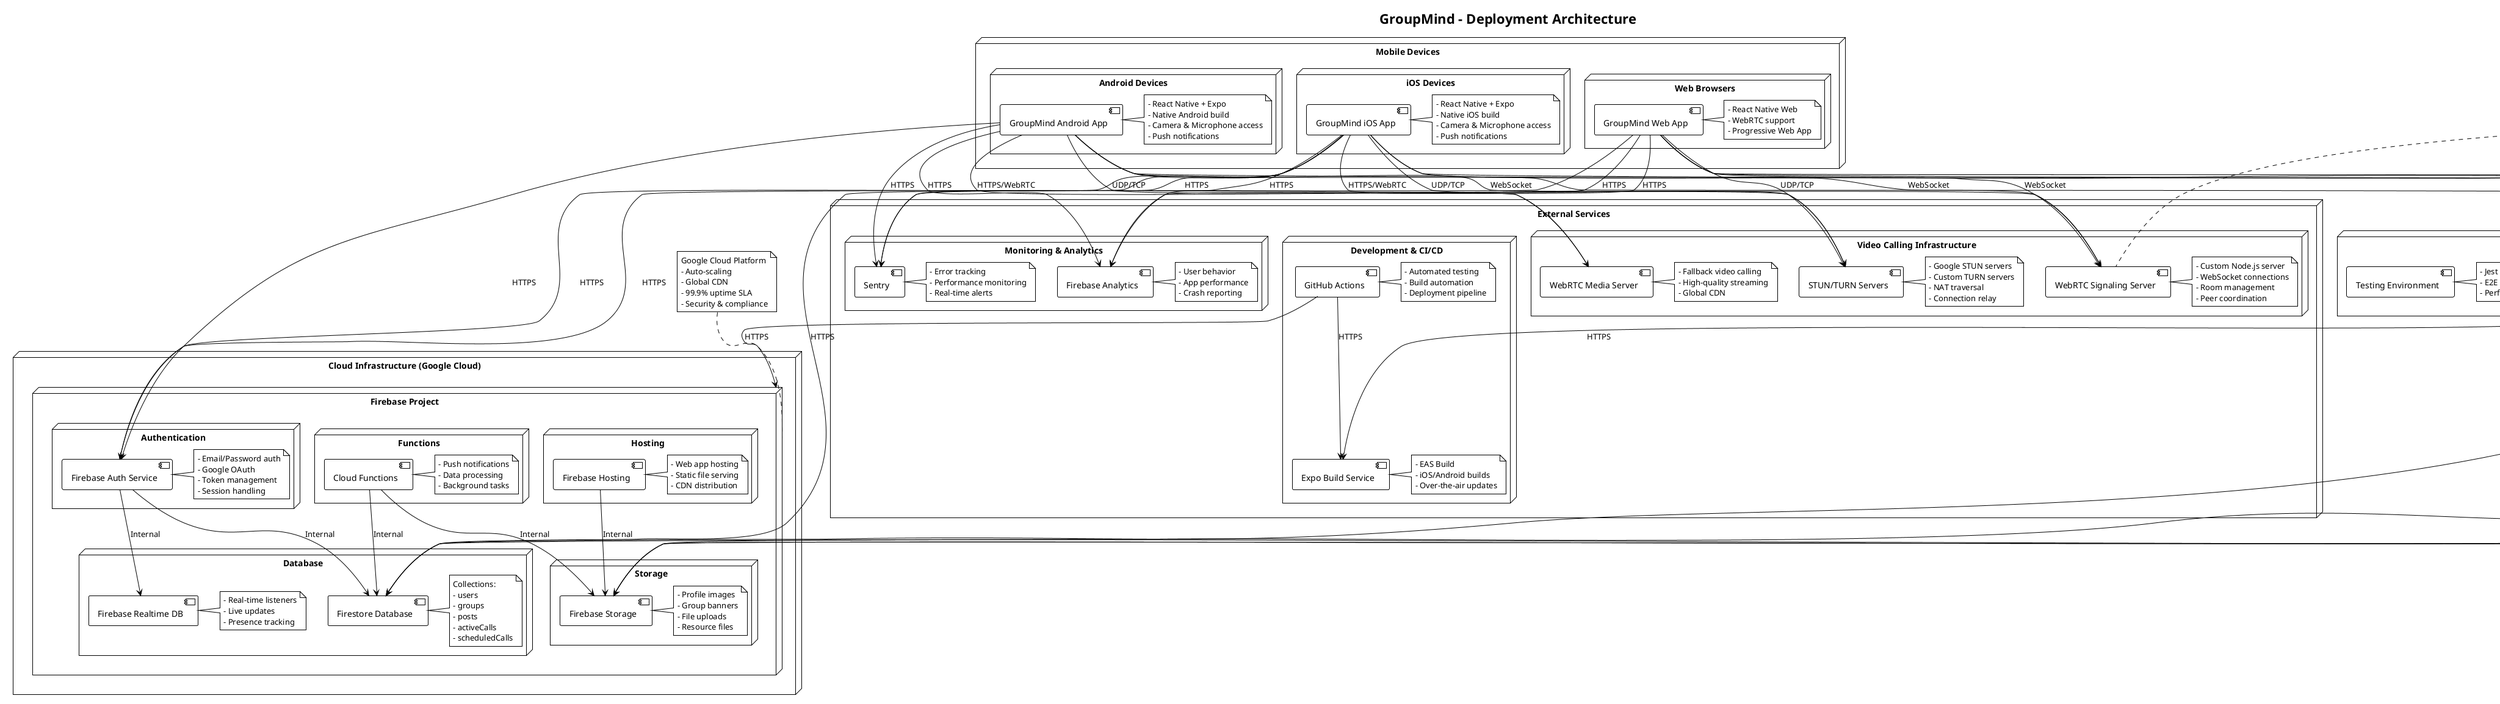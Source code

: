 @startuml Deployment Architecture
!theme plain
skinparam maxMessageSize 150
skinparam sequenceMessageAlign center
skinparam ParticipantPadding 20
skinparam BoxPadding 10
skinparam pageWidth 1200

title GroupMind - Deployment Architecture

node "Mobile Devices" {
  node "iOS Devices" {
    [GroupMind iOS App]
    note right
      - React Native + Expo
      - Native iOS build
      - Camera & Microphone access
      - Push notifications
    end note
  }
  
  node "Android Devices" {
    [GroupMind Android App]
    note right
      - React Native + Expo
      - Native Android build
      - Camera & Microphone access
      - Push notifications
    end note
  }
  
  node "Web Browsers" {
    [GroupMind Web App]
    note right
      - React Native Web
      - WebRTC support
      - Progressive Web App
    end note
  }
}

node "Cloud Infrastructure (Google Cloud)" {
  node "Firebase Project" {
    node "Authentication" {
      [Firebase Auth Service]
      note right
        - Email/Password auth
        - Google OAuth
        - Token management
        - Session handling
      end note
    }
    
    node "Database" {
      [Firestore Database]
      note right
        Collections:
        - users
        - groups
        - posts
        - activeCalls
        - scheduledCalls
      end note
      
      [Firebase Realtime DB]
      note right
        - Real-time listeners
        - Live updates
        - Presence tracking
      end note
    }
    
    node "Storage" {
      [Firebase Storage]
      note right
        - Profile images
        - Group banners
        - File uploads
        - Resource files
      end note
    }
    
    node "Functions" {
      [Cloud Functions]
      note right
        - Push notifications
        - Data processing
        - Background tasks
      end note
    }
    
    node "Hosting" {
      [Firebase Hosting]
      note right
        - Web app hosting
        - Static file serving
        - CDN distribution
      end note
    }
  }
}

node "External Services" {
  node "Video Calling Infrastructure" {
    [WebRTC Signaling Server]
    note right
      - Custom Node.js server
      - WebSocket connections
      - Room management
      - Peer coordination
    end note
    
    [STUN/TURN Servers]
    note right
      - Google STUN servers
      - Custom TURN servers
      - NAT traversal
      - Connection relay
    end note
    
    [WebRTC Media Server]
    note right
      - Fallback video calling
      - High-quality streaming
      - Global CDN
    end note
  }
  
  node "Development & CI/CD" {
    [Expo Build Service]
    note right
      - EAS Build
      - iOS/Android builds
      - Over-the-air updates
    end note
    
    [GitHub Actions]
    note right
      - Automated testing
      - Build automation
      - Deployment pipeline
    end note
  }
  
  node "Monitoring & Analytics" {
    [Firebase Analytics]
    note right
      - User behavior
      - App performance
      - Crash reporting
    end note
    
    [Sentry]
    note right
      - Error tracking
      - Performance monitoring
      - Real-time alerts
    end note
  }
}

node "Development Environment" {
  [Local Development]
  note right
    - Expo CLI
    - Metro bundler
    - Hot reloading
    - Debug tools
  end note
  
  [Testing Environment]
  note right
    - Jest testing
    - E2E testing
    - Performance testing
  end note
}

' Mobile to Cloud connections
[GroupMind iOS App] --> [Firebase Auth Service] : HTTPS
[GroupMind Android App] --> [Firebase Auth Service] : HTTPS
[GroupMind Web App] --> [Firebase Auth Service] : HTTPS

[GroupMind iOS App] --> [Firestore Database] : HTTPS
[GroupMind Android App] --> [Firestore Database] : HTTPS
[GroupMind Web App] --> [Firestore Database] : HTTPS

[GroupMind iOS App] --> [Firebase Storage] : HTTPS
[GroupMind Android App] --> [Firebase Storage] : HTTPS
[GroupMind Web App] --> [Firebase Storage] : HTTPS

' Video calling connections
[GroupMind iOS App] --> [WebRTC Signaling Server] : WebSocket
[GroupMind Android App] --> [WebRTC Signaling Server] : WebSocket
[GroupMind Web App] --> [WebRTC Signaling Server] : WebSocket

[GroupMind iOS App] --> [STUN/TURN Servers] : UDP/TCP
[GroupMind Android App] --> [STUN/TURN Servers] : UDP/TCP
[GroupMind Web App] --> [STUN/TURN Servers] : UDP/TCP

[GroupMind iOS App] --> [WebRTC Media Server] : HTTPS/WebRTC
[GroupMind Android App] --> [WebRTC Media Server] : HTTPS/WebRTC

' Development connections
[Local Development] --> [Expo Build Service] : HTTPS
[GitHub Actions] --> [Expo Build Service] : HTTPS
[GitHub Actions] --> [Firebase Project] : HTTPS

' Monitoring connections
[GroupMind iOS App] --> [Firebase Analytics] : HTTPS
[GroupMind Android App] --> [Firebase Analytics] : HTTPS
[GroupMind Web App] --> [Firebase Analytics] : HTTPS

[GroupMind iOS App] --> [Sentry] : HTTPS
[GroupMind Android App] --> [Sentry] : HTTPS
[GroupMind Web App] --> [Sentry] : HTTPS

' Internal Firebase connections
[Firebase Auth Service] --> [Firestore Database] : Internal
[Firebase Auth Service] --> [Firebase Realtime DB] : Internal
[Cloud Functions] --> [Firestore Database] : Internal
[Cloud Functions] --> [Firebase Storage] : Internal
[Firebase Hosting] --> [Firebase Storage] : Internal

note top of [Firebase Project]
  Google Cloud Platform
  - Auto-scaling
  - Global CDN
  - 99.9% uptime SLA
  - Security & compliance
end note

note top of [WebRTC Signaling Server]
  Custom Infrastructure
  - Node.js server
  - WebSocket protocol
  - Room management
  - Peer coordination
end note

@enduml 